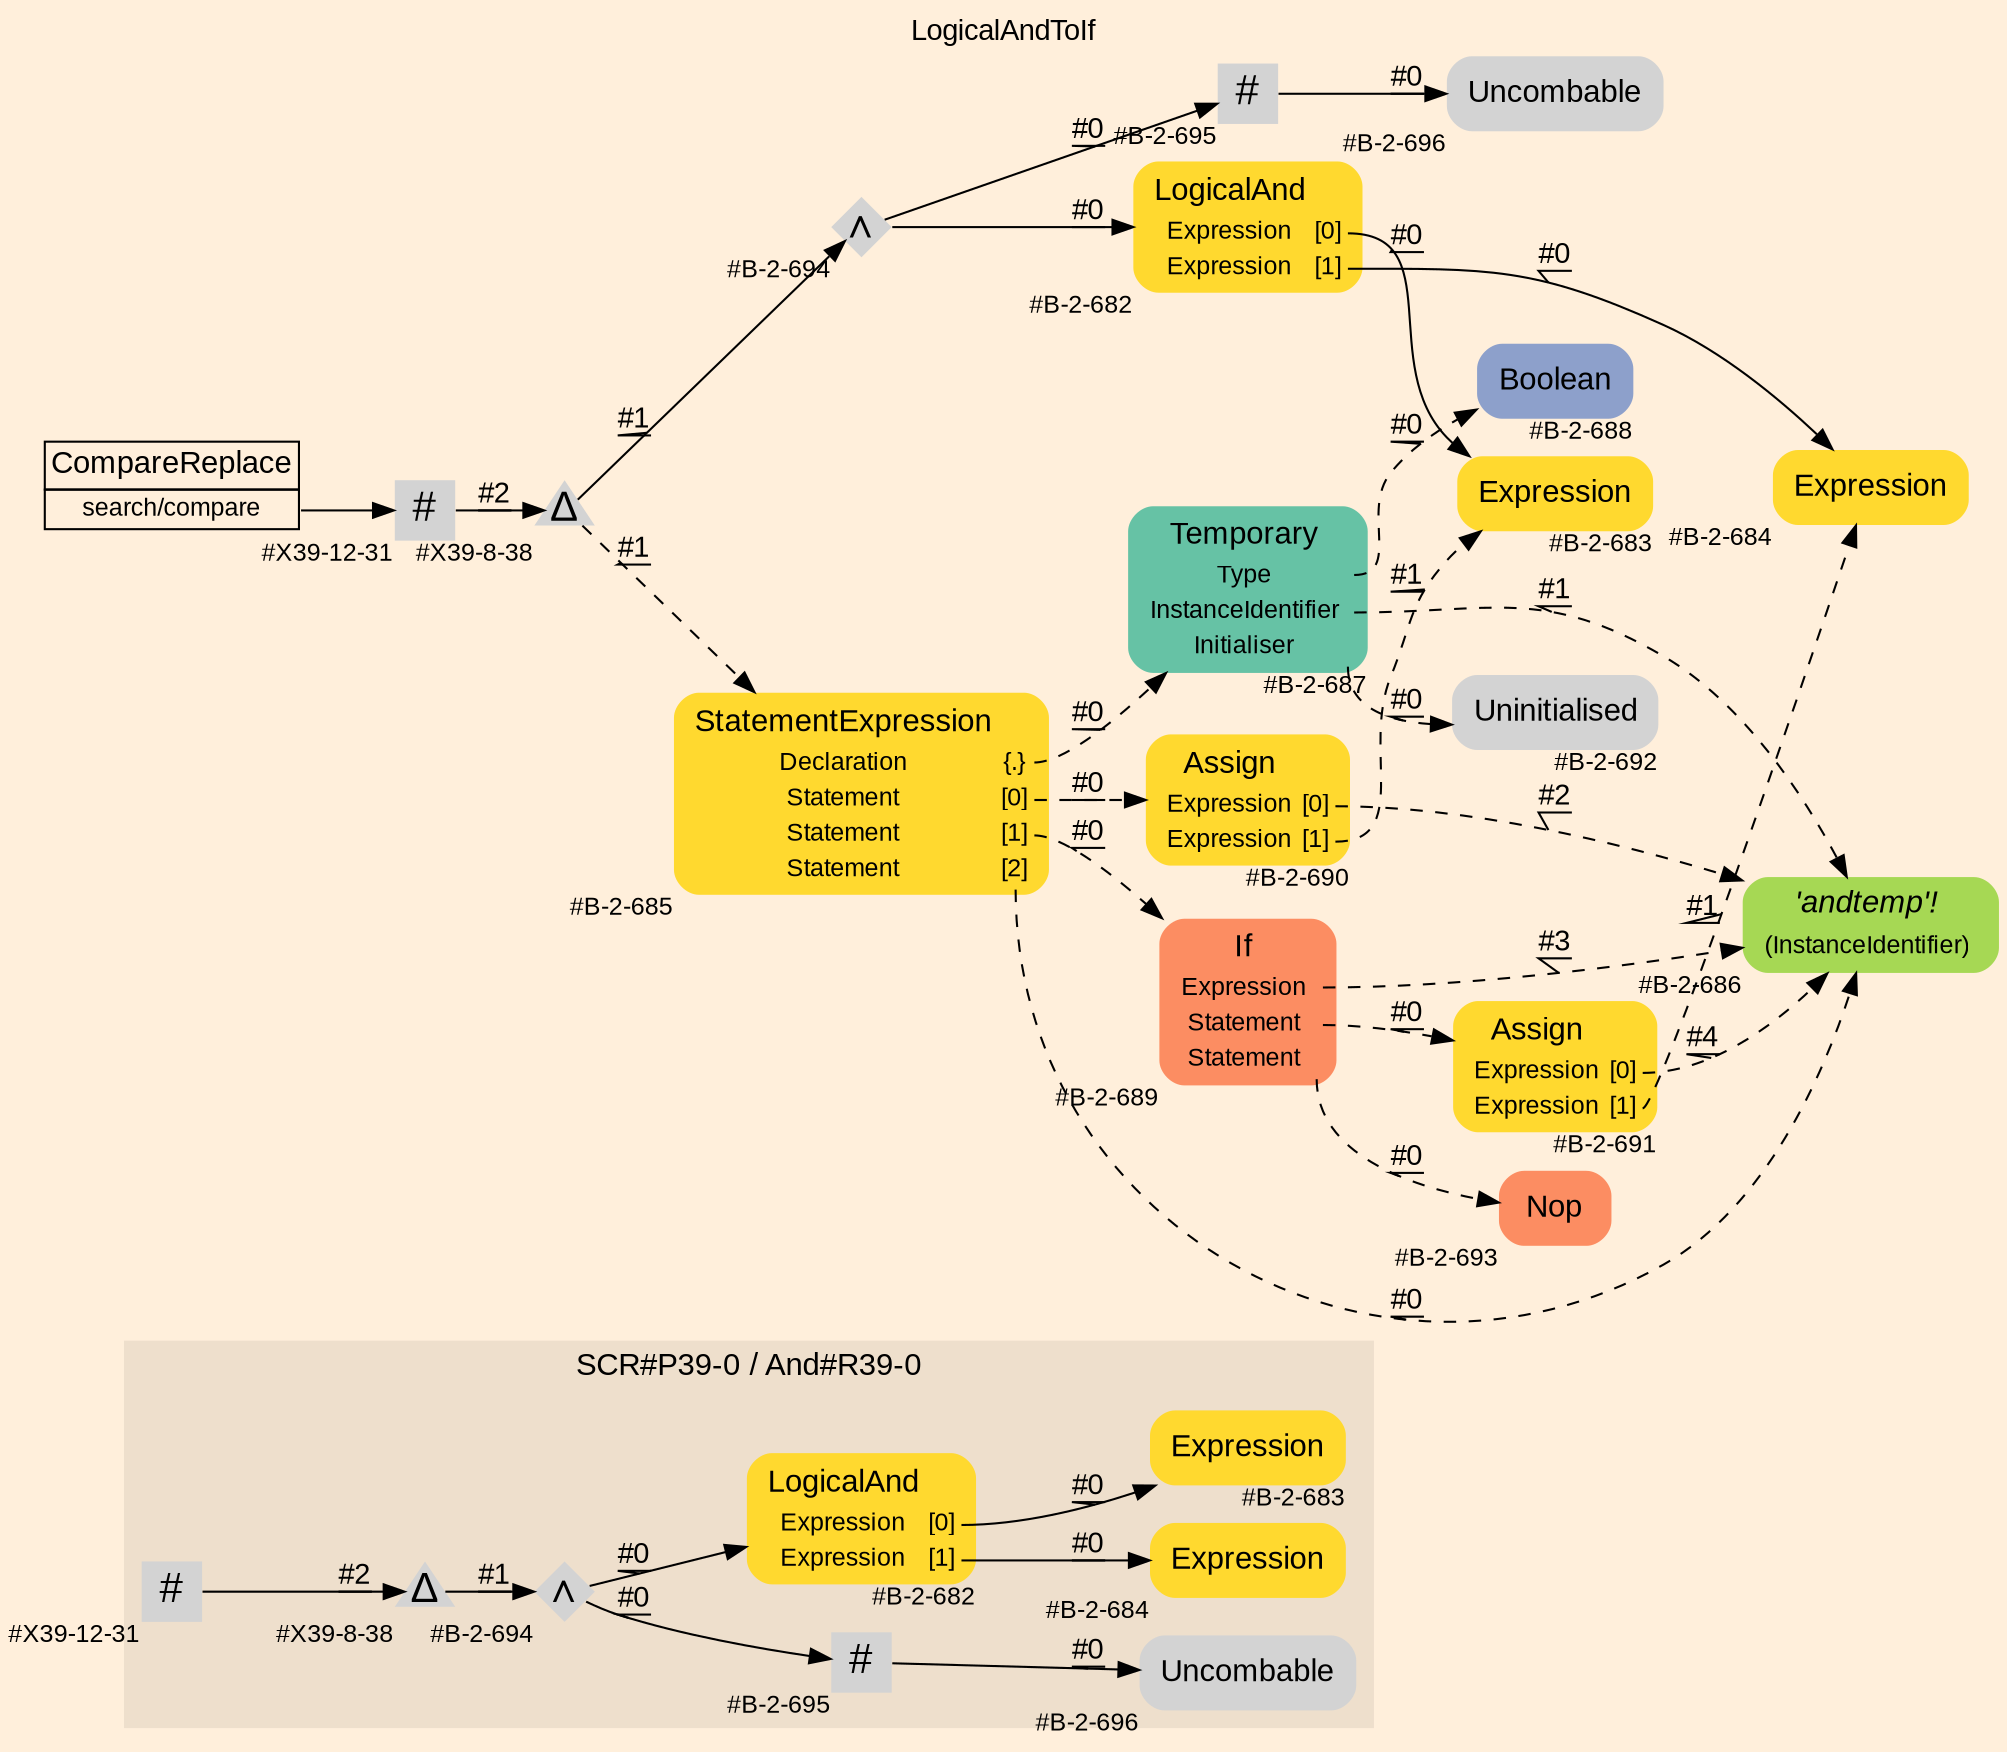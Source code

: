 digraph "LogicalAndToIf" {
label = "LogicalAndToIf"
labelloc = t
graph [
    rankdir = "LR"
    ranksep = 0.3
    bgcolor = antiquewhite1
    color = black
    fontcolor = black
    fontname = "Arial"
];
node [
    fontname = "Arial"
];
edge [
    fontname = "Arial"
];

// -------------------- figure And#R39-0 --------------------
// -------- region And#R39-0 ----------
subgraph "clusterAnd#R39-0" {
    label = "SCR#P39-0 / And#R39-0"
    style = "filled"
    color = antiquewhite2
    fontsize = "15"
    // -------- block And#R39-0/#B-2-684 ----------
    "And#R39-0/#B-2-684" [
        shape = "plaintext"
        fillcolor = "/set28/6"
        xlabel = "#B-2-684"
        fontsize = "12"
        fontcolor = black
        label = <<TABLE BORDER="0" CELLBORDER="0" CELLSPACING="0">
         <TR><TD><FONT POINT-SIZE="15" COLOR="black">Expression</FONT></TD></TR>
        </TABLE>>
        style = "rounded,filled"
    ];
    
    // -------- block And#R39-0/#B-2-695 ----------
    "And#R39-0/#B-2-695" [
        shape = "square"
        xlabel = "#B-2-695"
        fontsize = "12"
        fontcolor = black
        label = <<FONT POINT-SIZE="20" COLOR="black">#</FONT>>
        style = "filled"
        penwidth = 0.0
        fixedsize = true
        width = 0.4
        height = 0.4
    ];
    
    // -------- block And#R39-0/#B-2-694 ----------
    "And#R39-0/#B-2-694" [
        shape = "diamond"
        xlabel = "#B-2-694"
        fontsize = "12"
        fontcolor = black
        label = <<FONT POINT-SIZE="20" COLOR="black">∧</FONT>>
        style = "filled"
        penwidth = 0.0
        fixedsize = true
        width = 0.4
        height = 0.4
    ];
    
    // -------- block And#R39-0/#B-2-683 ----------
    "And#R39-0/#B-2-683" [
        shape = "plaintext"
        fillcolor = "/set28/6"
        xlabel = "#B-2-683"
        fontsize = "12"
        fontcolor = black
        label = <<TABLE BORDER="0" CELLBORDER="0" CELLSPACING="0">
         <TR><TD><FONT POINT-SIZE="15" COLOR="black">Expression</FONT></TD></TR>
        </TABLE>>
        style = "rounded,filled"
    ];
    
    // -------- block And#R39-0/#X39-12-31 ----------
    "And#R39-0/#X39-12-31" [
        shape = "square"
        xlabel = "#X39-12-31"
        fontsize = "12"
        fontcolor = black
        label = <<FONT POINT-SIZE="20" COLOR="black">#</FONT>>
        style = "filled"
        penwidth = 0.0
        fixedsize = true
        width = 0.4
        height = 0.4
    ];
    
    // -------- block And#R39-0/#B-2-682 ----------
    "And#R39-0/#B-2-682" [
        shape = "plaintext"
        fillcolor = "/set28/6"
        xlabel = "#B-2-682"
        fontsize = "12"
        fontcolor = black
        label = <<TABLE BORDER="0" CELLBORDER="0" CELLSPACING="0">
         <TR><TD><FONT POINT-SIZE="15" COLOR="black">LogicalAnd</FONT></TD></TR>
         <TR><TD><FONT POINT-SIZE="12" COLOR="black">Expression</FONT></TD><TD PORT="port0"><FONT POINT-SIZE="12" COLOR="black">[0]</FONT></TD></TR>
         <TR><TD><FONT POINT-SIZE="12" COLOR="black">Expression</FONT></TD><TD PORT="port1"><FONT POINT-SIZE="12" COLOR="black">[1]</FONT></TD></TR>
        </TABLE>>
        style = "rounded,filled"
    ];
    
    // -------- block And#R39-0/#X39-8-38 ----------
    "And#R39-0/#X39-8-38" [
        shape = "triangle"
        xlabel = "#X39-8-38"
        fontsize = "12"
        fontcolor = black
        label = <<FONT POINT-SIZE="20" COLOR="black">Δ</FONT>>
        style = "filled"
        penwidth = 0.0
        fixedsize = true
        width = 0.4
        height = 0.4
    ];
    
    // -------- block And#R39-0/#B-2-696 ----------
    "And#R39-0/#B-2-696" [
        shape = "plaintext"
        xlabel = "#B-2-696"
        fontsize = "12"
        fontcolor = black
        label = <<TABLE BORDER="0" CELLBORDER="0" CELLSPACING="0">
         <TR><TD><FONT POINT-SIZE="15" COLOR="black">Uncombable</FONT></TD></TR>
        </TABLE>>
        style = "rounded,filled"
    ];
    
}

"And#R39-0/#B-2-695" -> "And#R39-0/#B-2-696" [
    label = "#0"
    decorate = true
    color = black
    fontcolor = black
];

"And#R39-0/#B-2-694" -> "And#R39-0/#B-2-682" [
    label = "#0"
    decorate = true
    color = black
    fontcolor = black
];

"And#R39-0/#B-2-694" -> "And#R39-0/#B-2-695" [
    label = "#0"
    decorate = true
    color = black
    fontcolor = black
];

"And#R39-0/#X39-12-31" -> "And#R39-0/#X39-8-38" [
    label = "#2"
    decorate = true
    color = black
    fontcolor = black
];

"And#R39-0/#B-2-682":port0 -> "And#R39-0/#B-2-683" [
    label = "#0"
    decorate = true
    color = black
    fontcolor = black
];

"And#R39-0/#B-2-682":port1 -> "And#R39-0/#B-2-684" [
    label = "#0"
    decorate = true
    color = black
    fontcolor = black
];

"And#R39-0/#X39-8-38" -> "And#R39-0/#B-2-694" [
    label = "#1"
    decorate = true
    color = black
    fontcolor = black
];


// -------------------- transformation figure --------------------
// -------- block CR#X39-10-39 ----------
"CR#X39-10-39" [
    shape = "plaintext"
    fillcolor = antiquewhite1
    fontsize = "12"
    fontcolor = black
    label = <<TABLE BORDER="0" CELLBORDER="1" CELLSPACING="0">
     <TR><TD><FONT POINT-SIZE="15" COLOR="black">CompareReplace</FONT></TD></TR>
     <TR><TD PORT="port0"><FONT POINT-SIZE="12" COLOR="black">search/compare</FONT></TD></TR>
    </TABLE>>
    style = "filled"
    color = black
];

// -------- block #X39-12-31 ----------
"#X39-12-31" [
    shape = "square"
    xlabel = "#X39-12-31"
    fontsize = "12"
    fontcolor = black
    label = <<FONT POINT-SIZE="20" COLOR="black">#</FONT>>
    style = "filled"
    penwidth = 0.0
    fixedsize = true
    width = 0.4
    height = 0.4
];

// -------- block #X39-8-38 ----------
"#X39-8-38" [
    shape = "triangle"
    xlabel = "#X39-8-38"
    fontsize = "12"
    fontcolor = black
    label = <<FONT POINT-SIZE="20" COLOR="black">Δ</FONT>>
    style = "filled"
    penwidth = 0.0
    fixedsize = true
    width = 0.4
    height = 0.4
];

// -------- block #B-2-694 ----------
"#B-2-694" [
    shape = "diamond"
    xlabel = "#B-2-694"
    fontsize = "12"
    fontcolor = black
    label = <<FONT POINT-SIZE="20" COLOR="black">∧</FONT>>
    style = "filled"
    penwidth = 0.0
    fixedsize = true
    width = 0.4
    height = 0.4
];

// -------- block #B-2-682 ----------
"#B-2-682" [
    shape = "plaintext"
    fillcolor = "/set28/6"
    xlabel = "#B-2-682"
    fontsize = "12"
    fontcolor = black
    label = <<TABLE BORDER="0" CELLBORDER="0" CELLSPACING="0">
     <TR><TD><FONT POINT-SIZE="15" COLOR="black">LogicalAnd</FONT></TD></TR>
     <TR><TD><FONT POINT-SIZE="12" COLOR="black">Expression</FONT></TD><TD PORT="port0"><FONT POINT-SIZE="12" COLOR="black">[0]</FONT></TD></TR>
     <TR><TD><FONT POINT-SIZE="12" COLOR="black">Expression</FONT></TD><TD PORT="port1"><FONT POINT-SIZE="12" COLOR="black">[1]</FONT></TD></TR>
    </TABLE>>
    style = "rounded,filled"
];

// -------- block #B-2-683 ----------
"#B-2-683" [
    shape = "plaintext"
    fillcolor = "/set28/6"
    xlabel = "#B-2-683"
    fontsize = "12"
    fontcolor = black
    label = <<TABLE BORDER="0" CELLBORDER="0" CELLSPACING="0">
     <TR><TD><FONT POINT-SIZE="15" COLOR="black">Expression</FONT></TD></TR>
    </TABLE>>
    style = "rounded,filled"
];

// -------- block #B-2-684 ----------
"#B-2-684" [
    shape = "plaintext"
    fillcolor = "/set28/6"
    xlabel = "#B-2-684"
    fontsize = "12"
    fontcolor = black
    label = <<TABLE BORDER="0" CELLBORDER="0" CELLSPACING="0">
     <TR><TD><FONT POINT-SIZE="15" COLOR="black">Expression</FONT></TD></TR>
    </TABLE>>
    style = "rounded,filled"
];

// -------- block #B-2-695 ----------
"#B-2-695" [
    shape = "square"
    xlabel = "#B-2-695"
    fontsize = "12"
    fontcolor = black
    label = <<FONT POINT-SIZE="20" COLOR="black">#</FONT>>
    style = "filled"
    penwidth = 0.0
    fixedsize = true
    width = 0.4
    height = 0.4
];

// -------- block #B-2-696 ----------
"#B-2-696" [
    shape = "plaintext"
    xlabel = "#B-2-696"
    fontsize = "12"
    fontcolor = black
    label = <<TABLE BORDER="0" CELLBORDER="0" CELLSPACING="0">
     <TR><TD><FONT POINT-SIZE="15" COLOR="black">Uncombable</FONT></TD></TR>
    </TABLE>>
    style = "rounded,filled"
];

// -------- block #B-2-685 ----------
"#B-2-685" [
    shape = "plaintext"
    fillcolor = "/set28/6"
    xlabel = "#B-2-685"
    fontsize = "12"
    fontcolor = black
    label = <<TABLE BORDER="0" CELLBORDER="0" CELLSPACING="0">
     <TR><TD><FONT POINT-SIZE="15" COLOR="black">StatementExpression</FONT></TD></TR>
     <TR><TD><FONT POINT-SIZE="12" COLOR="black">Declaration</FONT></TD><TD PORT="port0"><FONT POINT-SIZE="12" COLOR="black">{.}</FONT></TD></TR>
     <TR><TD><FONT POINT-SIZE="12" COLOR="black">Statement</FONT></TD><TD PORT="port1"><FONT POINT-SIZE="12" COLOR="black">[0]</FONT></TD></TR>
     <TR><TD><FONT POINT-SIZE="12" COLOR="black">Statement</FONT></TD><TD PORT="port2"><FONT POINT-SIZE="12" COLOR="black">[1]</FONT></TD></TR>
     <TR><TD><FONT POINT-SIZE="12" COLOR="black">Statement</FONT></TD><TD PORT="port3"><FONT POINT-SIZE="12" COLOR="black">[2]</FONT></TD></TR>
    </TABLE>>
    style = "rounded,filled"
];

// -------- block #B-2-687 ----------
"#B-2-687" [
    shape = "plaintext"
    fillcolor = "/set28/1"
    xlabel = "#B-2-687"
    fontsize = "12"
    fontcolor = black
    label = <<TABLE BORDER="0" CELLBORDER="0" CELLSPACING="0">
     <TR><TD><FONT POINT-SIZE="15" COLOR="black">Temporary</FONT></TD></TR>
     <TR><TD><FONT POINT-SIZE="12" COLOR="black">Type</FONT></TD><TD PORT="port0"></TD></TR>
     <TR><TD><FONT POINT-SIZE="12" COLOR="black">InstanceIdentifier</FONT></TD><TD PORT="port1"></TD></TR>
     <TR><TD><FONT POINT-SIZE="12" COLOR="black">Initialiser</FONT></TD><TD PORT="port2"></TD></TR>
    </TABLE>>
    style = "rounded,filled"
];

// -------- block #B-2-688 ----------
"#B-2-688" [
    shape = "plaintext"
    fillcolor = "/set28/3"
    xlabel = "#B-2-688"
    fontsize = "12"
    fontcolor = black
    label = <<TABLE BORDER="0" CELLBORDER="0" CELLSPACING="0">
     <TR><TD><FONT POINT-SIZE="15" COLOR="black">Boolean</FONT></TD></TR>
    </TABLE>>
    style = "rounded,filled"
];

// -------- block #B-2-686 ----------
"#B-2-686" [
    shape = "plaintext"
    fillcolor = "/set28/5"
    xlabel = "#B-2-686"
    fontsize = "12"
    fontcolor = black
    label = <<TABLE BORDER="0" CELLBORDER="0" CELLSPACING="0">
     <TR><TD><FONT POINT-SIZE="15" COLOR="black"><I>'andtemp'!</I></FONT></TD></TR>
     <TR><TD><FONT POINT-SIZE="12" COLOR="black">(InstanceIdentifier)</FONT></TD><TD PORT="port0"></TD></TR>
    </TABLE>>
    style = "rounded,filled"
];

// -------- block #B-2-692 ----------
"#B-2-692" [
    shape = "plaintext"
    xlabel = "#B-2-692"
    fontsize = "12"
    fontcolor = black
    label = <<TABLE BORDER="0" CELLBORDER="0" CELLSPACING="0">
     <TR><TD><FONT POINT-SIZE="15" COLOR="black">Uninitialised</FONT></TD></TR>
    </TABLE>>
    style = "rounded,filled"
];

// -------- block #B-2-690 ----------
"#B-2-690" [
    shape = "plaintext"
    fillcolor = "/set28/6"
    xlabel = "#B-2-690"
    fontsize = "12"
    fontcolor = black
    label = <<TABLE BORDER="0" CELLBORDER="0" CELLSPACING="0">
     <TR><TD><FONT POINT-SIZE="15" COLOR="black">Assign</FONT></TD></TR>
     <TR><TD><FONT POINT-SIZE="12" COLOR="black">Expression</FONT></TD><TD PORT="port0"><FONT POINT-SIZE="12" COLOR="black">[0]</FONT></TD></TR>
     <TR><TD><FONT POINT-SIZE="12" COLOR="black">Expression</FONT></TD><TD PORT="port1"><FONT POINT-SIZE="12" COLOR="black">[1]</FONT></TD></TR>
    </TABLE>>
    style = "rounded,filled"
];

// -------- block #B-2-689 ----------
"#B-2-689" [
    shape = "plaintext"
    fillcolor = "/set28/2"
    xlabel = "#B-2-689"
    fontsize = "12"
    fontcolor = black
    label = <<TABLE BORDER="0" CELLBORDER="0" CELLSPACING="0">
     <TR><TD><FONT POINT-SIZE="15" COLOR="black">If</FONT></TD></TR>
     <TR><TD><FONT POINT-SIZE="12" COLOR="black">Expression</FONT></TD><TD PORT="port0"></TD></TR>
     <TR><TD><FONT POINT-SIZE="12" COLOR="black">Statement</FONT></TD><TD PORT="port1"></TD></TR>
     <TR><TD><FONT POINT-SIZE="12" COLOR="black">Statement</FONT></TD><TD PORT="port2"></TD></TR>
    </TABLE>>
    style = "rounded,filled"
];

// -------- block #B-2-691 ----------
"#B-2-691" [
    shape = "plaintext"
    fillcolor = "/set28/6"
    xlabel = "#B-2-691"
    fontsize = "12"
    fontcolor = black
    label = <<TABLE BORDER="0" CELLBORDER="0" CELLSPACING="0">
     <TR><TD><FONT POINT-SIZE="15" COLOR="black">Assign</FONT></TD></TR>
     <TR><TD><FONT POINT-SIZE="12" COLOR="black">Expression</FONT></TD><TD PORT="port0"><FONT POINT-SIZE="12" COLOR="black">[0]</FONT></TD></TR>
     <TR><TD><FONT POINT-SIZE="12" COLOR="black">Expression</FONT></TD><TD PORT="port1"><FONT POINT-SIZE="12" COLOR="black">[1]</FONT></TD></TR>
    </TABLE>>
    style = "rounded,filled"
];

// -------- block #B-2-693 ----------
"#B-2-693" [
    shape = "plaintext"
    fillcolor = "/set28/2"
    xlabel = "#B-2-693"
    fontsize = "12"
    fontcolor = black
    label = <<TABLE BORDER="0" CELLBORDER="0" CELLSPACING="0">
     <TR><TD><FONT POINT-SIZE="15" COLOR="black">Nop</FONT></TD></TR>
    </TABLE>>
    style = "rounded,filled"
];

"CR#X39-10-39":port0 -> "#X39-12-31" [
    label = ""
    decorate = true
    color = black
    fontcolor = black
];

"#X39-12-31" -> "#X39-8-38" [
    label = "#2"
    decorate = true
    color = black
    fontcolor = black
];

"#X39-8-38" -> "#B-2-694" [
    label = "#1"
    decorate = true
    color = black
    fontcolor = black
];

"#X39-8-38" -> "#B-2-685" [
    style="dashed"
    label = "#1"
    decorate = true
    color = black
    fontcolor = black
];

"#B-2-694" -> "#B-2-682" [
    label = "#0"
    decorate = true
    color = black
    fontcolor = black
];

"#B-2-694" -> "#B-2-695" [
    label = "#0"
    decorate = true
    color = black
    fontcolor = black
];

"#B-2-682":port0 -> "#B-2-683" [
    label = "#0"
    decorate = true
    color = black
    fontcolor = black
];

"#B-2-682":port1 -> "#B-2-684" [
    label = "#0"
    decorate = true
    color = black
    fontcolor = black
];

"#B-2-695" -> "#B-2-696" [
    label = "#0"
    decorate = true
    color = black
    fontcolor = black
];

"#B-2-685":port0 -> "#B-2-687" [
    style="dashed"
    label = "#0"
    decorate = true
    color = black
    fontcolor = black
];

"#B-2-685":port1 -> "#B-2-690" [
    style="dashed"
    label = "#0"
    decorate = true
    color = black
    fontcolor = black
];

"#B-2-685":port2 -> "#B-2-689" [
    style="dashed"
    label = "#0"
    decorate = true
    color = black
    fontcolor = black
];

"#B-2-685":port3 -> "#B-2-686" [
    style="dashed"
    label = "#0"
    decorate = true
    color = black
    fontcolor = black
];

"#B-2-687":port0 -> "#B-2-688" [
    style="dashed"
    label = "#0"
    decorate = true
    color = black
    fontcolor = black
];

"#B-2-687":port1 -> "#B-2-686" [
    style="dashed"
    label = "#1"
    decorate = true
    color = black
    fontcolor = black
];

"#B-2-687":port2 -> "#B-2-692" [
    style="dashed"
    label = "#0"
    decorate = true
    color = black
    fontcolor = black
];

"#B-2-690":port0 -> "#B-2-686" [
    style="dashed"
    label = "#2"
    decorate = true
    color = black
    fontcolor = black
];

"#B-2-690":port1 -> "#B-2-683" [
    style="dashed"
    label = "#1"
    decorate = true
    color = black
    fontcolor = black
];

"#B-2-689":port0 -> "#B-2-686" [
    style="dashed"
    label = "#3"
    decorate = true
    color = black
    fontcolor = black
];

"#B-2-689":port1 -> "#B-2-691" [
    style="dashed"
    label = "#0"
    decorate = true
    color = black
    fontcolor = black
];

"#B-2-689":port2 -> "#B-2-693" [
    style="dashed"
    label = "#0"
    decorate = true
    color = black
    fontcolor = black
];

"#B-2-691":port0 -> "#B-2-686" [
    style="dashed"
    label = "#4"
    decorate = true
    color = black
    fontcolor = black
];

"#B-2-691":port1 -> "#B-2-684" [
    style="dashed"
    label = "#1"
    decorate = true
    color = black
    fontcolor = black
];


}
